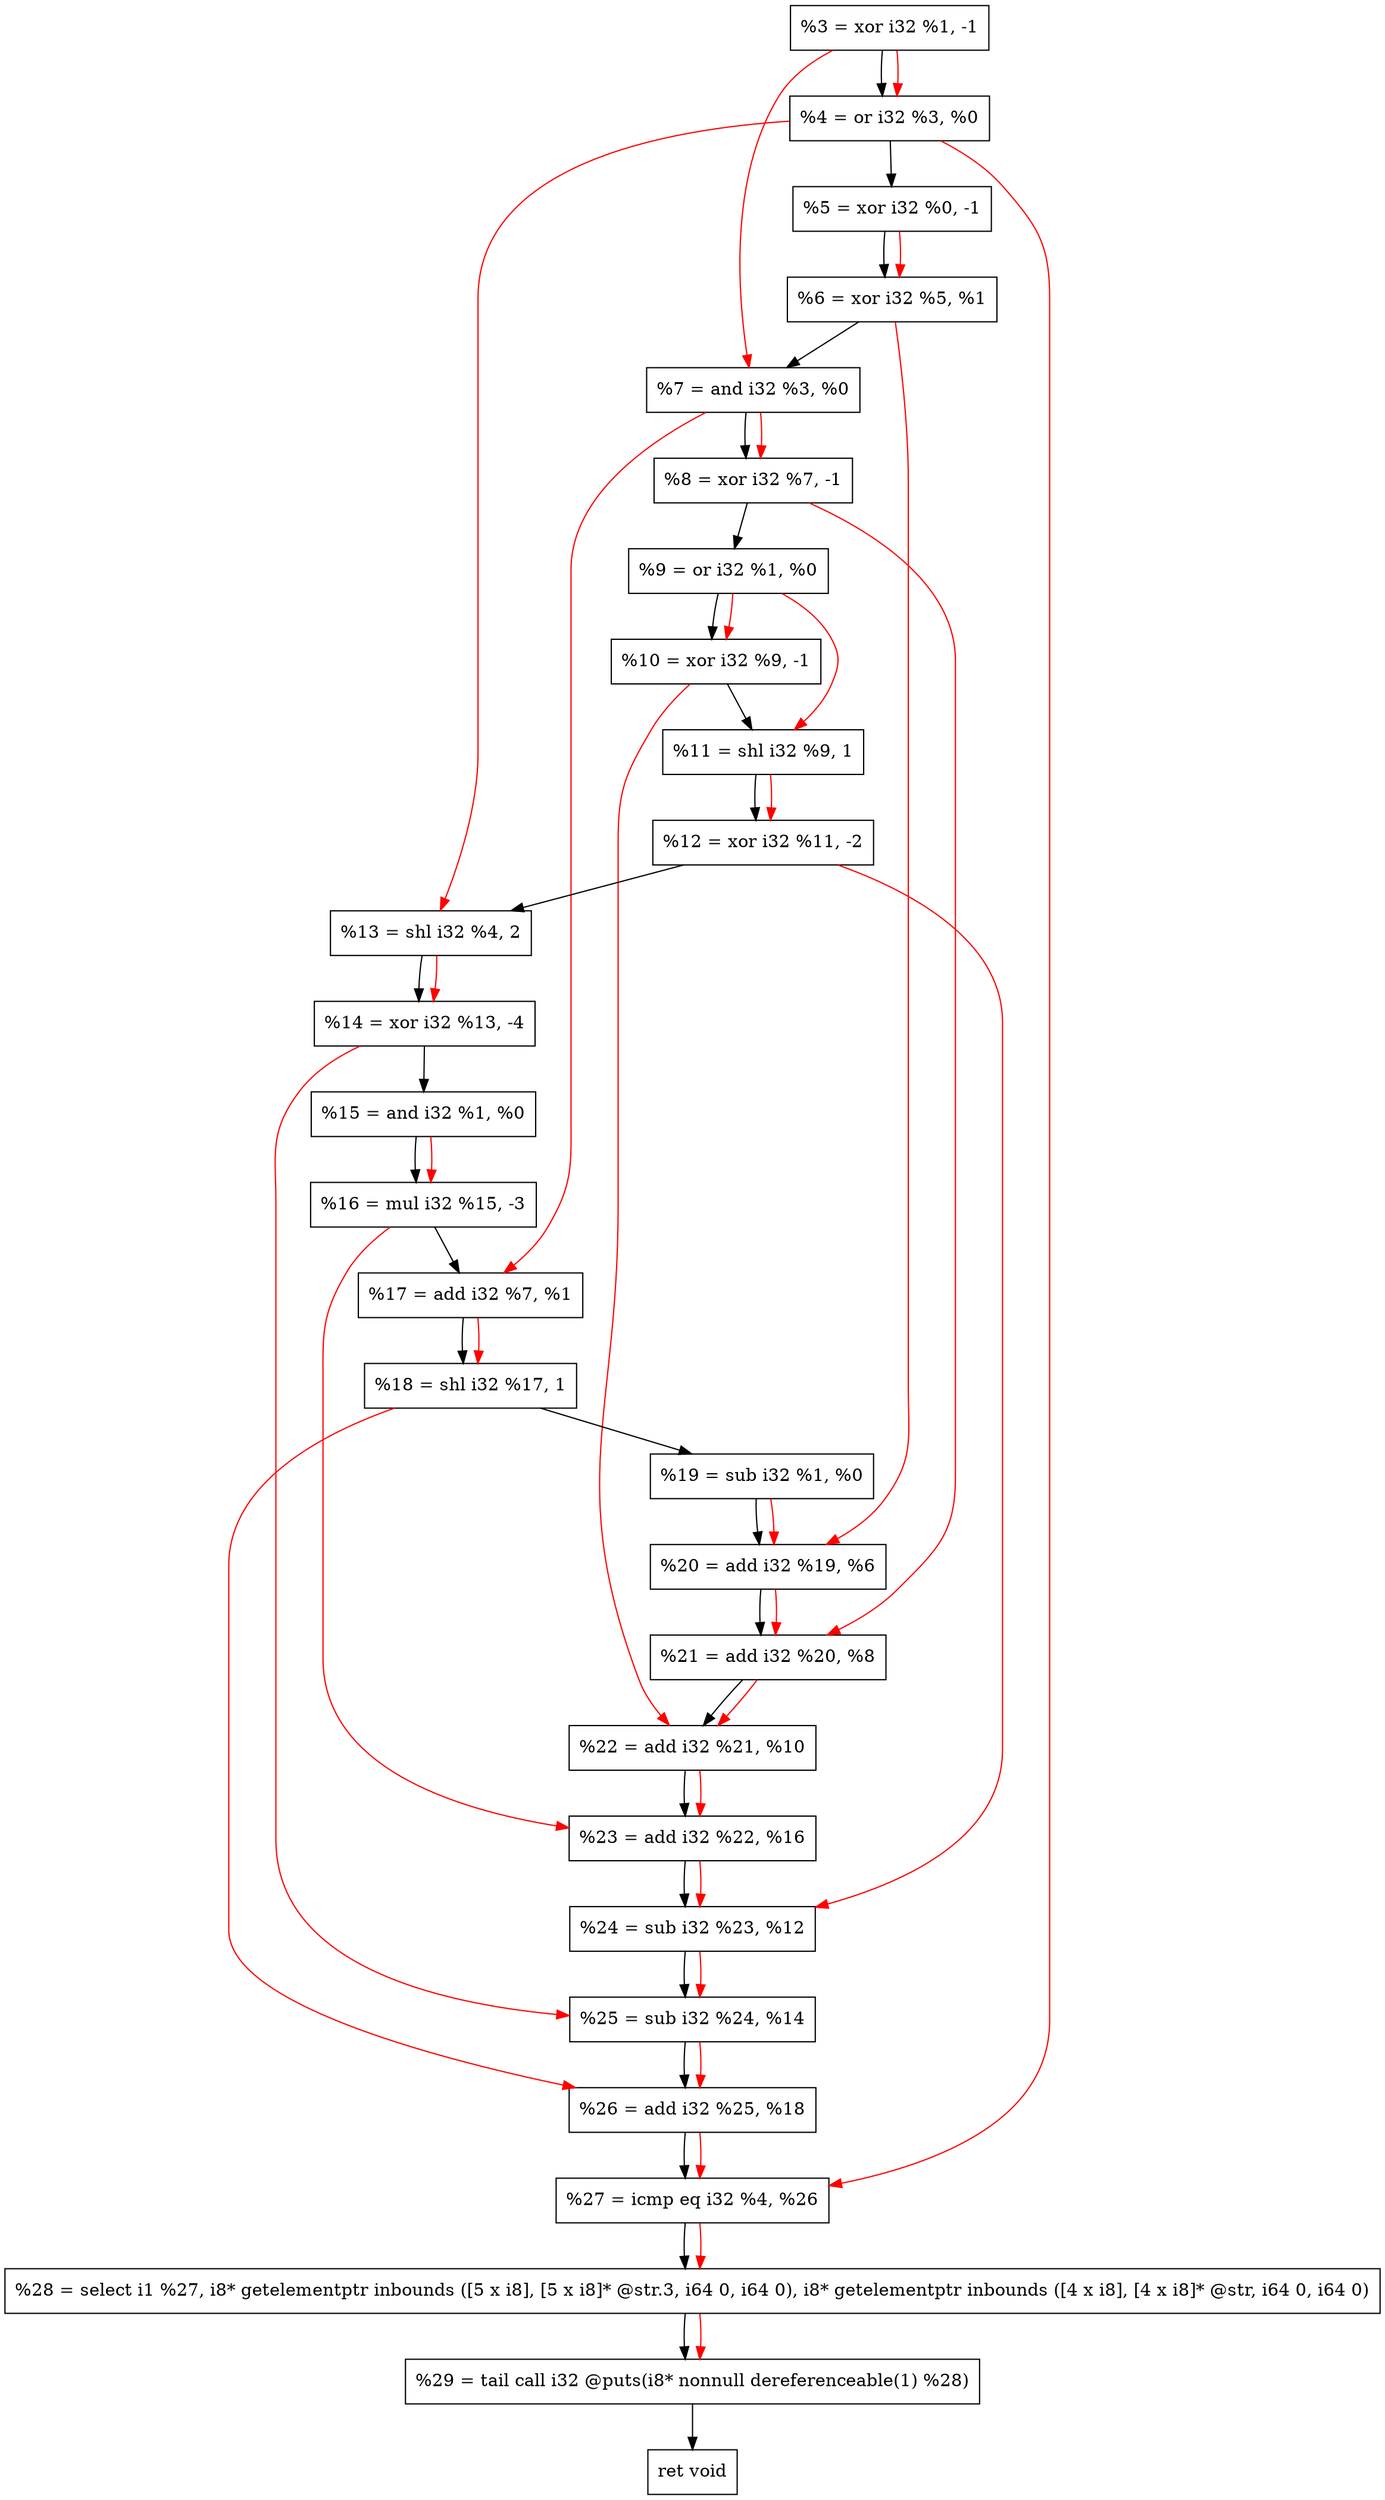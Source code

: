 digraph "DFG for'crackme' function" {
	Node0x1e3cba0[shape=record, label="  %3 = xor i32 %1, -1"];
	Node0x1e3cc10[shape=record, label="  %4 = or i32 %3, %0"];
	Node0x1e3ccd0[shape=record, label="  %5 = xor i32 %0, -1"];
	Node0x1e3cd40[shape=record, label="  %6 = xor i32 %5, %1"];
	Node0x1e3cdb0[shape=record, label="  %7 = and i32 %3, %0"];
	Node0x1e3ce20[shape=record, label="  %8 = xor i32 %7, -1"];
	Node0x1e3ce90[shape=record, label="  %9 = or i32 %1, %0"];
	Node0x1e3cf00[shape=record, label="  %10 = xor i32 %9, -1"];
	Node0x1e3cf70[shape=record, label="  %11 = shl i32 %9, 1"];
	Node0x1e3d010[shape=record, label="  %12 = xor i32 %11, -2"];
	Node0x1e3d0b0[shape=record, label="  %13 = shl i32 %4, 2"];
	Node0x1e3d150[shape=record, label="  %14 = xor i32 %13, -4"];
	Node0x1e3d1c0[shape=record, label="  %15 = and i32 %1, %0"];
	Node0x1e3d260[shape=record, label="  %16 = mul i32 %15, -3"];
	Node0x1e3d2d0[shape=record, label="  %17 = add i32 %7, %1"];
	Node0x1e3d340[shape=record, label="  %18 = shl i32 %17, 1"];
	Node0x1e3d3b0[shape=record, label="  %19 = sub i32 %1, %0"];
	Node0x1e3d420[shape=record, label="  %20 = add i32 %19, %6"];
	Node0x1e3d490[shape=record, label="  %21 = add i32 %20, %8"];
	Node0x1e3d500[shape=record, label="  %22 = add i32 %21, %10"];
	Node0x1e3d570[shape=record, label="  %23 = add i32 %22, %16"];
	Node0x1e3d5e0[shape=record, label="  %24 = sub i32 %23, %12"];
	Node0x1e3d650[shape=record, label="  %25 = sub i32 %24, %14"];
	Node0x1e3d6c0[shape=record, label="  %26 = add i32 %25, %18"];
	Node0x1e3d730[shape=record, label="  %27 = icmp eq i32 %4, %26"];
	Node0x1ddd268[shape=record, label="  %28 = select i1 %27, i8* getelementptr inbounds ([5 x i8], [5 x i8]* @str.3, i64 0, i64 0), i8* getelementptr inbounds ([4 x i8], [4 x i8]* @str, i64 0, i64 0)"];
	Node0x1e3dbd0[shape=record, label="  %29 = tail call i32 @puts(i8* nonnull dereferenceable(1) %28)"];
	Node0x1e3dc20[shape=record, label="  ret void"];
	Node0x1e3cba0 -> Node0x1e3cc10;
	Node0x1e3cc10 -> Node0x1e3ccd0;
	Node0x1e3ccd0 -> Node0x1e3cd40;
	Node0x1e3cd40 -> Node0x1e3cdb0;
	Node0x1e3cdb0 -> Node0x1e3ce20;
	Node0x1e3ce20 -> Node0x1e3ce90;
	Node0x1e3ce90 -> Node0x1e3cf00;
	Node0x1e3cf00 -> Node0x1e3cf70;
	Node0x1e3cf70 -> Node0x1e3d010;
	Node0x1e3d010 -> Node0x1e3d0b0;
	Node0x1e3d0b0 -> Node0x1e3d150;
	Node0x1e3d150 -> Node0x1e3d1c0;
	Node0x1e3d1c0 -> Node0x1e3d260;
	Node0x1e3d260 -> Node0x1e3d2d0;
	Node0x1e3d2d0 -> Node0x1e3d340;
	Node0x1e3d340 -> Node0x1e3d3b0;
	Node0x1e3d3b0 -> Node0x1e3d420;
	Node0x1e3d420 -> Node0x1e3d490;
	Node0x1e3d490 -> Node0x1e3d500;
	Node0x1e3d500 -> Node0x1e3d570;
	Node0x1e3d570 -> Node0x1e3d5e0;
	Node0x1e3d5e0 -> Node0x1e3d650;
	Node0x1e3d650 -> Node0x1e3d6c0;
	Node0x1e3d6c0 -> Node0x1e3d730;
	Node0x1e3d730 -> Node0x1ddd268;
	Node0x1ddd268 -> Node0x1e3dbd0;
	Node0x1e3dbd0 -> Node0x1e3dc20;
edge [color=red]
	Node0x1e3cba0 -> Node0x1e3cc10;
	Node0x1e3ccd0 -> Node0x1e3cd40;
	Node0x1e3cba0 -> Node0x1e3cdb0;
	Node0x1e3cdb0 -> Node0x1e3ce20;
	Node0x1e3ce90 -> Node0x1e3cf00;
	Node0x1e3ce90 -> Node0x1e3cf70;
	Node0x1e3cf70 -> Node0x1e3d010;
	Node0x1e3cc10 -> Node0x1e3d0b0;
	Node0x1e3d0b0 -> Node0x1e3d150;
	Node0x1e3d1c0 -> Node0x1e3d260;
	Node0x1e3cdb0 -> Node0x1e3d2d0;
	Node0x1e3d2d0 -> Node0x1e3d340;
	Node0x1e3d3b0 -> Node0x1e3d420;
	Node0x1e3cd40 -> Node0x1e3d420;
	Node0x1e3d420 -> Node0x1e3d490;
	Node0x1e3ce20 -> Node0x1e3d490;
	Node0x1e3d490 -> Node0x1e3d500;
	Node0x1e3cf00 -> Node0x1e3d500;
	Node0x1e3d500 -> Node0x1e3d570;
	Node0x1e3d260 -> Node0x1e3d570;
	Node0x1e3d570 -> Node0x1e3d5e0;
	Node0x1e3d010 -> Node0x1e3d5e0;
	Node0x1e3d5e0 -> Node0x1e3d650;
	Node0x1e3d150 -> Node0x1e3d650;
	Node0x1e3d650 -> Node0x1e3d6c0;
	Node0x1e3d340 -> Node0x1e3d6c0;
	Node0x1e3cc10 -> Node0x1e3d730;
	Node0x1e3d6c0 -> Node0x1e3d730;
	Node0x1e3d730 -> Node0x1ddd268;
	Node0x1ddd268 -> Node0x1e3dbd0;
}
